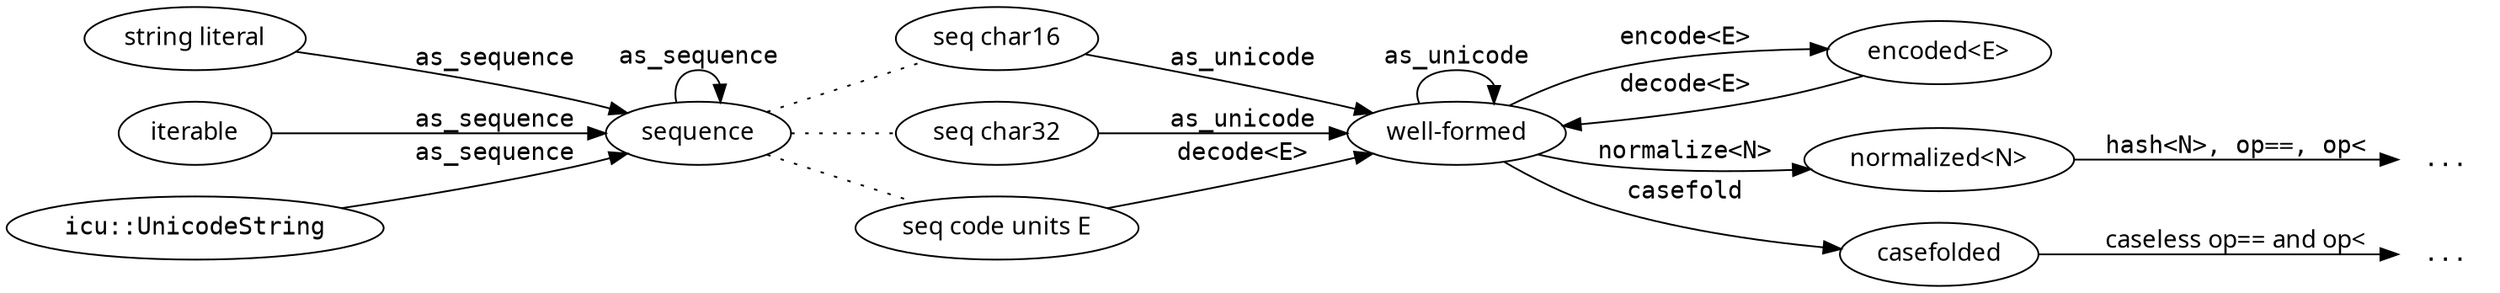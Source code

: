digraph ogonek {
    graph [layout=dot rankdir=LR]
    node [fontname=Sans]
    edge [fontname=Monospace]

    // sequence sources
    cstring [label="string literal"]
    iterable [label="iterable"]
    icu [label="icu::UnicodeString",fontname=Monospace]
    seq [label="sequence"]

    // making sequences
    { edge [label="as_sequence"]
        {cstring iterable icu} -> seq
        seq -> seq
    }

    // Sequences
    seq -> {seq16 seq32 seqn} [style=dotted,arrowhead=none]

    // Unicode sources
    seq16 [label="seq char16"]
    seq32 [label="seq char32"]
    uni [label="well-formed"]

    // Making Unicode strings
    { edge [label="as_unicode"]
        {seq16 seq32} -> uni
        uni -> uni
    }

    // Encoded strings
    seqn [label="seq code units E"]
    seqv [label="encoded<E>"]

    // Decoding strings
    { edge [label="decode<E>"]
        seqn -> uni
        seqv -> uni
    }

    // Encoding strings
    uni -> seqv [label="encode<E>"]

    // Normalizing
    norm [label="normalized<N>"]
    uni -> norm [label="normalize<N>"]

    // Casefolding
    fold [label="casefolded"]
    uni -> fold [label="casefold"]

    // Built-ins
    { node [label="...", shape=none, fontname=Monospace]
        etc1
        etc2
    }
    // Hashing
    norm -> etc1 [label="hash<N>, op==, op<"]

    // Comparing
    fold -> etc2 [label="caseless op== and op<", fontname=Sans]
}
